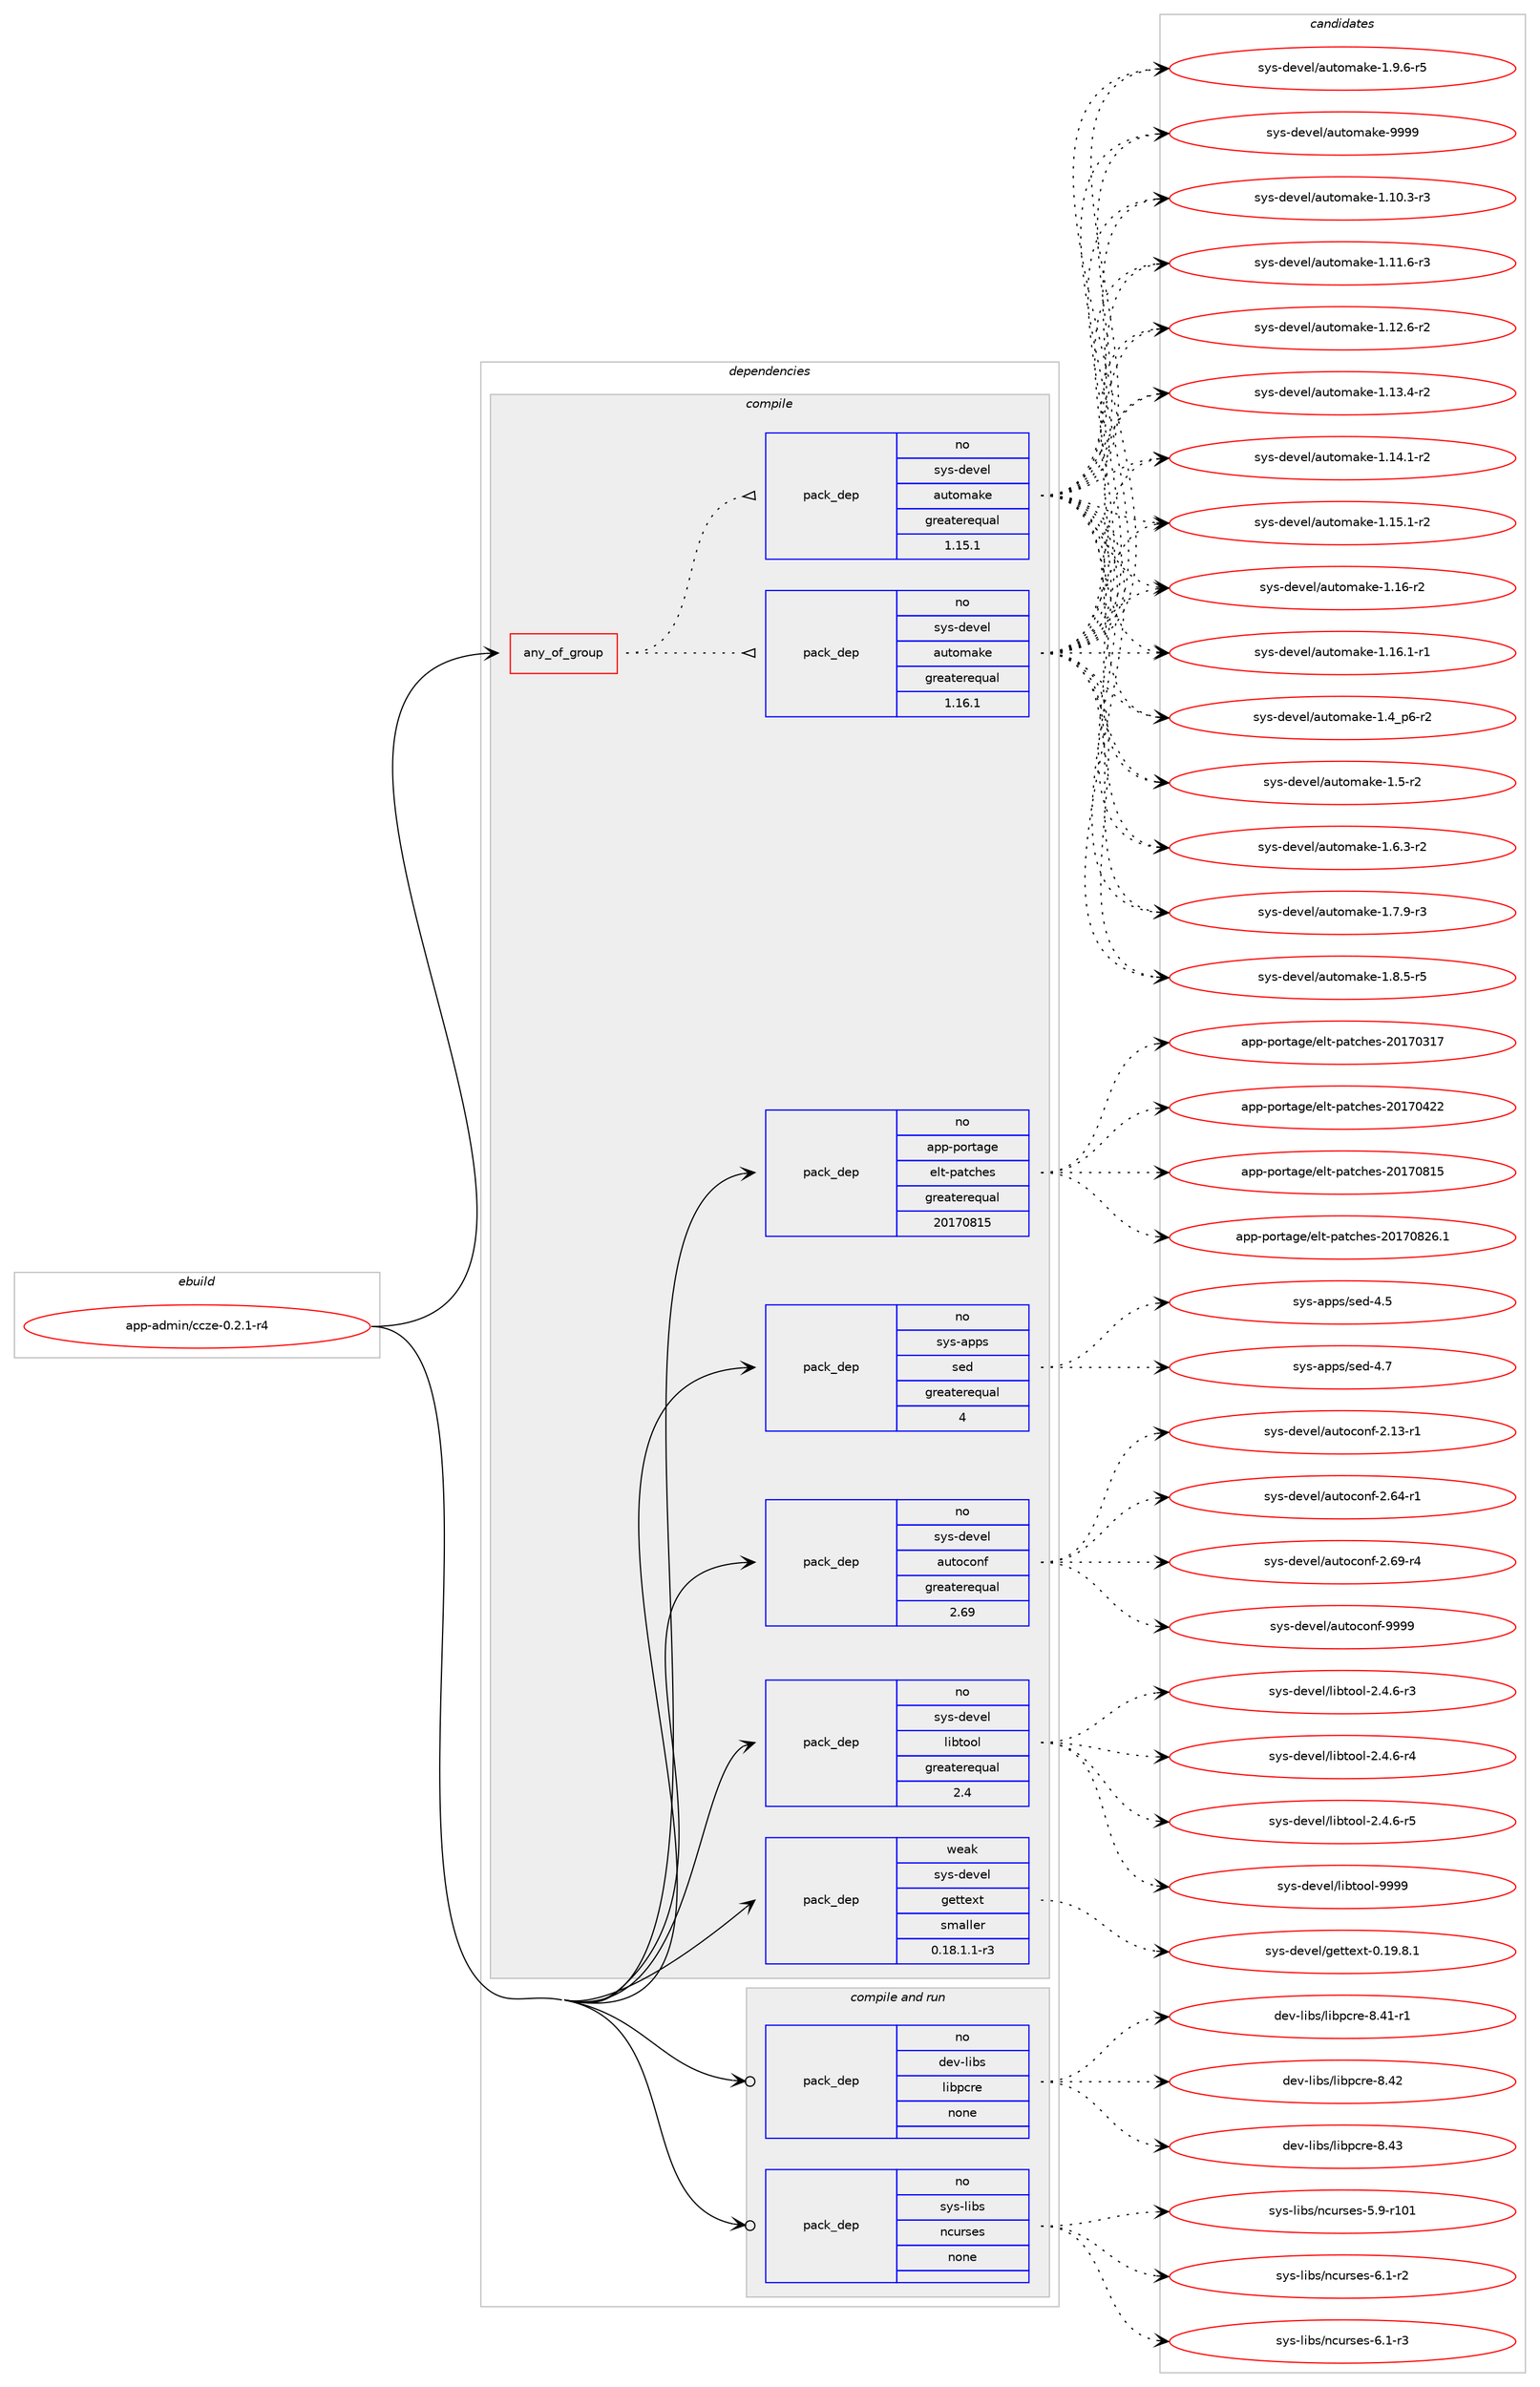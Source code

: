 digraph prolog {

# *************
# Graph options
# *************

newrank=true;
concentrate=true;
compound=true;
graph [rankdir=LR,fontname=Helvetica,fontsize=10,ranksep=1.5];#, ranksep=2.5, nodesep=0.2];
edge  [arrowhead=vee];
node  [fontname=Helvetica,fontsize=10];

# **********
# The ebuild
# **********

subgraph cluster_leftcol {
color=gray;
rank=same;
label=<<i>ebuild</i>>;
id [label="app-admin/ccze-0.2.1-r4", color=red, width=4, href="../app-admin/ccze-0.2.1-r4.svg"];
}

# ****************
# The dependencies
# ****************

subgraph cluster_midcol {
color=gray;
label=<<i>dependencies</i>>;
subgraph cluster_compile {
fillcolor="#eeeeee";
style=filled;
label=<<i>compile</i>>;
subgraph any19064 {
dependency1264170 [label=<<TABLE BORDER="0" CELLBORDER="1" CELLSPACING="0" CELLPADDING="4"><TR><TD CELLPADDING="10">any_of_group</TD></TR></TABLE>>, shape=none, color=red];subgraph pack899954 {
dependency1264171 [label=<<TABLE BORDER="0" CELLBORDER="1" CELLSPACING="0" CELLPADDING="4" WIDTH="220"><TR><TD ROWSPAN="6" CELLPADDING="30">pack_dep</TD></TR><TR><TD WIDTH="110">no</TD></TR><TR><TD>sys-devel</TD></TR><TR><TD>automake</TD></TR><TR><TD>greaterequal</TD></TR><TR><TD>1.16.1</TD></TR></TABLE>>, shape=none, color=blue];
}
dependency1264170:e -> dependency1264171:w [weight=20,style="dotted",arrowhead="oinv"];
subgraph pack899955 {
dependency1264172 [label=<<TABLE BORDER="0" CELLBORDER="1" CELLSPACING="0" CELLPADDING="4" WIDTH="220"><TR><TD ROWSPAN="6" CELLPADDING="30">pack_dep</TD></TR><TR><TD WIDTH="110">no</TD></TR><TR><TD>sys-devel</TD></TR><TR><TD>automake</TD></TR><TR><TD>greaterequal</TD></TR><TR><TD>1.15.1</TD></TR></TABLE>>, shape=none, color=blue];
}
dependency1264170:e -> dependency1264172:w [weight=20,style="dotted",arrowhead="oinv"];
}
id:e -> dependency1264170:w [weight=20,style="solid",arrowhead="vee"];
subgraph pack899956 {
dependency1264173 [label=<<TABLE BORDER="0" CELLBORDER="1" CELLSPACING="0" CELLPADDING="4" WIDTH="220"><TR><TD ROWSPAN="6" CELLPADDING="30">pack_dep</TD></TR><TR><TD WIDTH="110">no</TD></TR><TR><TD>app-portage</TD></TR><TR><TD>elt-patches</TD></TR><TR><TD>greaterequal</TD></TR><TR><TD>20170815</TD></TR></TABLE>>, shape=none, color=blue];
}
id:e -> dependency1264173:w [weight=20,style="solid",arrowhead="vee"];
subgraph pack899957 {
dependency1264174 [label=<<TABLE BORDER="0" CELLBORDER="1" CELLSPACING="0" CELLPADDING="4" WIDTH="220"><TR><TD ROWSPAN="6" CELLPADDING="30">pack_dep</TD></TR><TR><TD WIDTH="110">no</TD></TR><TR><TD>sys-apps</TD></TR><TR><TD>sed</TD></TR><TR><TD>greaterequal</TD></TR><TR><TD>4</TD></TR></TABLE>>, shape=none, color=blue];
}
id:e -> dependency1264174:w [weight=20,style="solid",arrowhead="vee"];
subgraph pack899958 {
dependency1264175 [label=<<TABLE BORDER="0" CELLBORDER="1" CELLSPACING="0" CELLPADDING="4" WIDTH="220"><TR><TD ROWSPAN="6" CELLPADDING="30">pack_dep</TD></TR><TR><TD WIDTH="110">no</TD></TR><TR><TD>sys-devel</TD></TR><TR><TD>autoconf</TD></TR><TR><TD>greaterequal</TD></TR><TR><TD>2.69</TD></TR></TABLE>>, shape=none, color=blue];
}
id:e -> dependency1264175:w [weight=20,style="solid",arrowhead="vee"];
subgraph pack899959 {
dependency1264176 [label=<<TABLE BORDER="0" CELLBORDER="1" CELLSPACING="0" CELLPADDING="4" WIDTH="220"><TR><TD ROWSPAN="6" CELLPADDING="30">pack_dep</TD></TR><TR><TD WIDTH="110">no</TD></TR><TR><TD>sys-devel</TD></TR><TR><TD>libtool</TD></TR><TR><TD>greaterequal</TD></TR><TR><TD>2.4</TD></TR></TABLE>>, shape=none, color=blue];
}
id:e -> dependency1264176:w [weight=20,style="solid",arrowhead="vee"];
subgraph pack899960 {
dependency1264177 [label=<<TABLE BORDER="0" CELLBORDER="1" CELLSPACING="0" CELLPADDING="4" WIDTH="220"><TR><TD ROWSPAN="6" CELLPADDING="30">pack_dep</TD></TR><TR><TD WIDTH="110">weak</TD></TR><TR><TD>sys-devel</TD></TR><TR><TD>gettext</TD></TR><TR><TD>smaller</TD></TR><TR><TD>0.18.1.1-r3</TD></TR></TABLE>>, shape=none, color=blue];
}
id:e -> dependency1264177:w [weight=20,style="solid",arrowhead="vee"];
}
subgraph cluster_compileandrun {
fillcolor="#eeeeee";
style=filled;
label=<<i>compile and run</i>>;
subgraph pack899961 {
dependency1264178 [label=<<TABLE BORDER="0" CELLBORDER="1" CELLSPACING="0" CELLPADDING="4" WIDTH="220"><TR><TD ROWSPAN="6" CELLPADDING="30">pack_dep</TD></TR><TR><TD WIDTH="110">no</TD></TR><TR><TD>dev-libs</TD></TR><TR><TD>libpcre</TD></TR><TR><TD>none</TD></TR><TR><TD></TD></TR></TABLE>>, shape=none, color=blue];
}
id:e -> dependency1264178:w [weight=20,style="solid",arrowhead="odotvee"];
subgraph pack899962 {
dependency1264179 [label=<<TABLE BORDER="0" CELLBORDER="1" CELLSPACING="0" CELLPADDING="4" WIDTH="220"><TR><TD ROWSPAN="6" CELLPADDING="30">pack_dep</TD></TR><TR><TD WIDTH="110">no</TD></TR><TR><TD>sys-libs</TD></TR><TR><TD>ncurses</TD></TR><TR><TD>none</TD></TR><TR><TD></TD></TR></TABLE>>, shape=none, color=blue];
}
id:e -> dependency1264179:w [weight=20,style="solid",arrowhead="odotvee"];
}
subgraph cluster_run {
fillcolor="#eeeeee";
style=filled;
label=<<i>run</i>>;
}
}

# **************
# The candidates
# **************

subgraph cluster_choices {
rank=same;
color=gray;
label=<<i>candidates</i>>;

subgraph choice899954 {
color=black;
nodesep=1;
choice11512111545100101118101108479711711611110997107101454946494846514511451 [label="sys-devel/automake-1.10.3-r3", color=red, width=4,href="../sys-devel/automake-1.10.3-r3.svg"];
choice11512111545100101118101108479711711611110997107101454946494946544511451 [label="sys-devel/automake-1.11.6-r3", color=red, width=4,href="../sys-devel/automake-1.11.6-r3.svg"];
choice11512111545100101118101108479711711611110997107101454946495046544511450 [label="sys-devel/automake-1.12.6-r2", color=red, width=4,href="../sys-devel/automake-1.12.6-r2.svg"];
choice11512111545100101118101108479711711611110997107101454946495146524511450 [label="sys-devel/automake-1.13.4-r2", color=red, width=4,href="../sys-devel/automake-1.13.4-r2.svg"];
choice11512111545100101118101108479711711611110997107101454946495246494511450 [label="sys-devel/automake-1.14.1-r2", color=red, width=4,href="../sys-devel/automake-1.14.1-r2.svg"];
choice11512111545100101118101108479711711611110997107101454946495346494511450 [label="sys-devel/automake-1.15.1-r2", color=red, width=4,href="../sys-devel/automake-1.15.1-r2.svg"];
choice1151211154510010111810110847971171161111099710710145494649544511450 [label="sys-devel/automake-1.16-r2", color=red, width=4,href="../sys-devel/automake-1.16-r2.svg"];
choice11512111545100101118101108479711711611110997107101454946495446494511449 [label="sys-devel/automake-1.16.1-r1", color=red, width=4,href="../sys-devel/automake-1.16.1-r1.svg"];
choice115121115451001011181011084797117116111109971071014549465295112544511450 [label="sys-devel/automake-1.4_p6-r2", color=red, width=4,href="../sys-devel/automake-1.4_p6-r2.svg"];
choice11512111545100101118101108479711711611110997107101454946534511450 [label="sys-devel/automake-1.5-r2", color=red, width=4,href="../sys-devel/automake-1.5-r2.svg"];
choice115121115451001011181011084797117116111109971071014549465446514511450 [label="sys-devel/automake-1.6.3-r2", color=red, width=4,href="../sys-devel/automake-1.6.3-r2.svg"];
choice115121115451001011181011084797117116111109971071014549465546574511451 [label="sys-devel/automake-1.7.9-r3", color=red, width=4,href="../sys-devel/automake-1.7.9-r3.svg"];
choice115121115451001011181011084797117116111109971071014549465646534511453 [label="sys-devel/automake-1.8.5-r5", color=red, width=4,href="../sys-devel/automake-1.8.5-r5.svg"];
choice115121115451001011181011084797117116111109971071014549465746544511453 [label="sys-devel/automake-1.9.6-r5", color=red, width=4,href="../sys-devel/automake-1.9.6-r5.svg"];
choice115121115451001011181011084797117116111109971071014557575757 [label="sys-devel/automake-9999", color=red, width=4,href="../sys-devel/automake-9999.svg"];
dependency1264171:e -> choice11512111545100101118101108479711711611110997107101454946494846514511451:w [style=dotted,weight="100"];
dependency1264171:e -> choice11512111545100101118101108479711711611110997107101454946494946544511451:w [style=dotted,weight="100"];
dependency1264171:e -> choice11512111545100101118101108479711711611110997107101454946495046544511450:w [style=dotted,weight="100"];
dependency1264171:e -> choice11512111545100101118101108479711711611110997107101454946495146524511450:w [style=dotted,weight="100"];
dependency1264171:e -> choice11512111545100101118101108479711711611110997107101454946495246494511450:w [style=dotted,weight="100"];
dependency1264171:e -> choice11512111545100101118101108479711711611110997107101454946495346494511450:w [style=dotted,weight="100"];
dependency1264171:e -> choice1151211154510010111810110847971171161111099710710145494649544511450:w [style=dotted,weight="100"];
dependency1264171:e -> choice11512111545100101118101108479711711611110997107101454946495446494511449:w [style=dotted,weight="100"];
dependency1264171:e -> choice115121115451001011181011084797117116111109971071014549465295112544511450:w [style=dotted,weight="100"];
dependency1264171:e -> choice11512111545100101118101108479711711611110997107101454946534511450:w [style=dotted,weight="100"];
dependency1264171:e -> choice115121115451001011181011084797117116111109971071014549465446514511450:w [style=dotted,weight="100"];
dependency1264171:e -> choice115121115451001011181011084797117116111109971071014549465546574511451:w [style=dotted,weight="100"];
dependency1264171:e -> choice115121115451001011181011084797117116111109971071014549465646534511453:w [style=dotted,weight="100"];
dependency1264171:e -> choice115121115451001011181011084797117116111109971071014549465746544511453:w [style=dotted,weight="100"];
dependency1264171:e -> choice115121115451001011181011084797117116111109971071014557575757:w [style=dotted,weight="100"];
}
subgraph choice899955 {
color=black;
nodesep=1;
choice11512111545100101118101108479711711611110997107101454946494846514511451 [label="sys-devel/automake-1.10.3-r3", color=red, width=4,href="../sys-devel/automake-1.10.3-r3.svg"];
choice11512111545100101118101108479711711611110997107101454946494946544511451 [label="sys-devel/automake-1.11.6-r3", color=red, width=4,href="../sys-devel/automake-1.11.6-r3.svg"];
choice11512111545100101118101108479711711611110997107101454946495046544511450 [label="sys-devel/automake-1.12.6-r2", color=red, width=4,href="../sys-devel/automake-1.12.6-r2.svg"];
choice11512111545100101118101108479711711611110997107101454946495146524511450 [label="sys-devel/automake-1.13.4-r2", color=red, width=4,href="../sys-devel/automake-1.13.4-r2.svg"];
choice11512111545100101118101108479711711611110997107101454946495246494511450 [label="sys-devel/automake-1.14.1-r2", color=red, width=4,href="../sys-devel/automake-1.14.1-r2.svg"];
choice11512111545100101118101108479711711611110997107101454946495346494511450 [label="sys-devel/automake-1.15.1-r2", color=red, width=4,href="../sys-devel/automake-1.15.1-r2.svg"];
choice1151211154510010111810110847971171161111099710710145494649544511450 [label="sys-devel/automake-1.16-r2", color=red, width=4,href="../sys-devel/automake-1.16-r2.svg"];
choice11512111545100101118101108479711711611110997107101454946495446494511449 [label="sys-devel/automake-1.16.1-r1", color=red, width=4,href="../sys-devel/automake-1.16.1-r1.svg"];
choice115121115451001011181011084797117116111109971071014549465295112544511450 [label="sys-devel/automake-1.4_p6-r2", color=red, width=4,href="../sys-devel/automake-1.4_p6-r2.svg"];
choice11512111545100101118101108479711711611110997107101454946534511450 [label="sys-devel/automake-1.5-r2", color=red, width=4,href="../sys-devel/automake-1.5-r2.svg"];
choice115121115451001011181011084797117116111109971071014549465446514511450 [label="sys-devel/automake-1.6.3-r2", color=red, width=4,href="../sys-devel/automake-1.6.3-r2.svg"];
choice115121115451001011181011084797117116111109971071014549465546574511451 [label="sys-devel/automake-1.7.9-r3", color=red, width=4,href="../sys-devel/automake-1.7.9-r3.svg"];
choice115121115451001011181011084797117116111109971071014549465646534511453 [label="sys-devel/automake-1.8.5-r5", color=red, width=4,href="../sys-devel/automake-1.8.5-r5.svg"];
choice115121115451001011181011084797117116111109971071014549465746544511453 [label="sys-devel/automake-1.9.6-r5", color=red, width=4,href="../sys-devel/automake-1.9.6-r5.svg"];
choice115121115451001011181011084797117116111109971071014557575757 [label="sys-devel/automake-9999", color=red, width=4,href="../sys-devel/automake-9999.svg"];
dependency1264172:e -> choice11512111545100101118101108479711711611110997107101454946494846514511451:w [style=dotted,weight="100"];
dependency1264172:e -> choice11512111545100101118101108479711711611110997107101454946494946544511451:w [style=dotted,weight="100"];
dependency1264172:e -> choice11512111545100101118101108479711711611110997107101454946495046544511450:w [style=dotted,weight="100"];
dependency1264172:e -> choice11512111545100101118101108479711711611110997107101454946495146524511450:w [style=dotted,weight="100"];
dependency1264172:e -> choice11512111545100101118101108479711711611110997107101454946495246494511450:w [style=dotted,weight="100"];
dependency1264172:e -> choice11512111545100101118101108479711711611110997107101454946495346494511450:w [style=dotted,weight="100"];
dependency1264172:e -> choice1151211154510010111810110847971171161111099710710145494649544511450:w [style=dotted,weight="100"];
dependency1264172:e -> choice11512111545100101118101108479711711611110997107101454946495446494511449:w [style=dotted,weight="100"];
dependency1264172:e -> choice115121115451001011181011084797117116111109971071014549465295112544511450:w [style=dotted,weight="100"];
dependency1264172:e -> choice11512111545100101118101108479711711611110997107101454946534511450:w [style=dotted,weight="100"];
dependency1264172:e -> choice115121115451001011181011084797117116111109971071014549465446514511450:w [style=dotted,weight="100"];
dependency1264172:e -> choice115121115451001011181011084797117116111109971071014549465546574511451:w [style=dotted,weight="100"];
dependency1264172:e -> choice115121115451001011181011084797117116111109971071014549465646534511453:w [style=dotted,weight="100"];
dependency1264172:e -> choice115121115451001011181011084797117116111109971071014549465746544511453:w [style=dotted,weight="100"];
dependency1264172:e -> choice115121115451001011181011084797117116111109971071014557575757:w [style=dotted,weight="100"];
}
subgraph choice899956 {
color=black;
nodesep=1;
choice97112112451121111141169710310147101108116451129711699104101115455048495548514955 [label="app-portage/elt-patches-20170317", color=red, width=4,href="../app-portage/elt-patches-20170317.svg"];
choice97112112451121111141169710310147101108116451129711699104101115455048495548525050 [label="app-portage/elt-patches-20170422", color=red, width=4,href="../app-portage/elt-patches-20170422.svg"];
choice97112112451121111141169710310147101108116451129711699104101115455048495548564953 [label="app-portage/elt-patches-20170815", color=red, width=4,href="../app-portage/elt-patches-20170815.svg"];
choice971121124511211111411697103101471011081164511297116991041011154550484955485650544649 [label="app-portage/elt-patches-20170826.1", color=red, width=4,href="../app-portage/elt-patches-20170826.1.svg"];
dependency1264173:e -> choice97112112451121111141169710310147101108116451129711699104101115455048495548514955:w [style=dotted,weight="100"];
dependency1264173:e -> choice97112112451121111141169710310147101108116451129711699104101115455048495548525050:w [style=dotted,weight="100"];
dependency1264173:e -> choice97112112451121111141169710310147101108116451129711699104101115455048495548564953:w [style=dotted,weight="100"];
dependency1264173:e -> choice971121124511211111411697103101471011081164511297116991041011154550484955485650544649:w [style=dotted,weight="100"];
}
subgraph choice899957 {
color=black;
nodesep=1;
choice11512111545971121121154711510110045524653 [label="sys-apps/sed-4.5", color=red, width=4,href="../sys-apps/sed-4.5.svg"];
choice11512111545971121121154711510110045524655 [label="sys-apps/sed-4.7", color=red, width=4,href="../sys-apps/sed-4.7.svg"];
dependency1264174:e -> choice11512111545971121121154711510110045524653:w [style=dotted,weight="100"];
dependency1264174:e -> choice11512111545971121121154711510110045524655:w [style=dotted,weight="100"];
}
subgraph choice899958 {
color=black;
nodesep=1;
choice1151211154510010111810110847971171161119911111010245504649514511449 [label="sys-devel/autoconf-2.13-r1", color=red, width=4,href="../sys-devel/autoconf-2.13-r1.svg"];
choice1151211154510010111810110847971171161119911111010245504654524511449 [label="sys-devel/autoconf-2.64-r1", color=red, width=4,href="../sys-devel/autoconf-2.64-r1.svg"];
choice1151211154510010111810110847971171161119911111010245504654574511452 [label="sys-devel/autoconf-2.69-r4", color=red, width=4,href="../sys-devel/autoconf-2.69-r4.svg"];
choice115121115451001011181011084797117116111991111101024557575757 [label="sys-devel/autoconf-9999", color=red, width=4,href="../sys-devel/autoconf-9999.svg"];
dependency1264175:e -> choice1151211154510010111810110847971171161119911111010245504649514511449:w [style=dotted,weight="100"];
dependency1264175:e -> choice1151211154510010111810110847971171161119911111010245504654524511449:w [style=dotted,weight="100"];
dependency1264175:e -> choice1151211154510010111810110847971171161119911111010245504654574511452:w [style=dotted,weight="100"];
dependency1264175:e -> choice115121115451001011181011084797117116111991111101024557575757:w [style=dotted,weight="100"];
}
subgraph choice899959 {
color=black;
nodesep=1;
choice1151211154510010111810110847108105981161111111084550465246544511451 [label="sys-devel/libtool-2.4.6-r3", color=red, width=4,href="../sys-devel/libtool-2.4.6-r3.svg"];
choice1151211154510010111810110847108105981161111111084550465246544511452 [label="sys-devel/libtool-2.4.6-r4", color=red, width=4,href="../sys-devel/libtool-2.4.6-r4.svg"];
choice1151211154510010111810110847108105981161111111084550465246544511453 [label="sys-devel/libtool-2.4.6-r5", color=red, width=4,href="../sys-devel/libtool-2.4.6-r5.svg"];
choice1151211154510010111810110847108105981161111111084557575757 [label="sys-devel/libtool-9999", color=red, width=4,href="../sys-devel/libtool-9999.svg"];
dependency1264176:e -> choice1151211154510010111810110847108105981161111111084550465246544511451:w [style=dotted,weight="100"];
dependency1264176:e -> choice1151211154510010111810110847108105981161111111084550465246544511452:w [style=dotted,weight="100"];
dependency1264176:e -> choice1151211154510010111810110847108105981161111111084550465246544511453:w [style=dotted,weight="100"];
dependency1264176:e -> choice1151211154510010111810110847108105981161111111084557575757:w [style=dotted,weight="100"];
}
subgraph choice899960 {
color=black;
nodesep=1;
choice1151211154510010111810110847103101116116101120116454846495746564649 [label="sys-devel/gettext-0.19.8.1", color=red, width=4,href="../sys-devel/gettext-0.19.8.1.svg"];
dependency1264177:e -> choice1151211154510010111810110847103101116116101120116454846495746564649:w [style=dotted,weight="100"];
}
subgraph choice899961 {
color=black;
nodesep=1;
choice100101118451081059811547108105981129911410145564652494511449 [label="dev-libs/libpcre-8.41-r1", color=red, width=4,href="../dev-libs/libpcre-8.41-r1.svg"];
choice10010111845108105981154710810598112991141014556465250 [label="dev-libs/libpcre-8.42", color=red, width=4,href="../dev-libs/libpcre-8.42.svg"];
choice10010111845108105981154710810598112991141014556465251 [label="dev-libs/libpcre-8.43", color=red, width=4,href="../dev-libs/libpcre-8.43.svg"];
dependency1264178:e -> choice100101118451081059811547108105981129911410145564652494511449:w [style=dotted,weight="100"];
dependency1264178:e -> choice10010111845108105981154710810598112991141014556465250:w [style=dotted,weight="100"];
dependency1264178:e -> choice10010111845108105981154710810598112991141014556465251:w [style=dotted,weight="100"];
}
subgraph choice899962 {
color=black;
nodesep=1;
choice115121115451081059811547110991171141151011154553465745114494849 [label="sys-libs/ncurses-5.9-r101", color=red, width=4,href="../sys-libs/ncurses-5.9-r101.svg"];
choice11512111545108105981154711099117114115101115455446494511450 [label="sys-libs/ncurses-6.1-r2", color=red, width=4,href="../sys-libs/ncurses-6.1-r2.svg"];
choice11512111545108105981154711099117114115101115455446494511451 [label="sys-libs/ncurses-6.1-r3", color=red, width=4,href="../sys-libs/ncurses-6.1-r3.svg"];
dependency1264179:e -> choice115121115451081059811547110991171141151011154553465745114494849:w [style=dotted,weight="100"];
dependency1264179:e -> choice11512111545108105981154711099117114115101115455446494511450:w [style=dotted,weight="100"];
dependency1264179:e -> choice11512111545108105981154711099117114115101115455446494511451:w [style=dotted,weight="100"];
}
}

}
